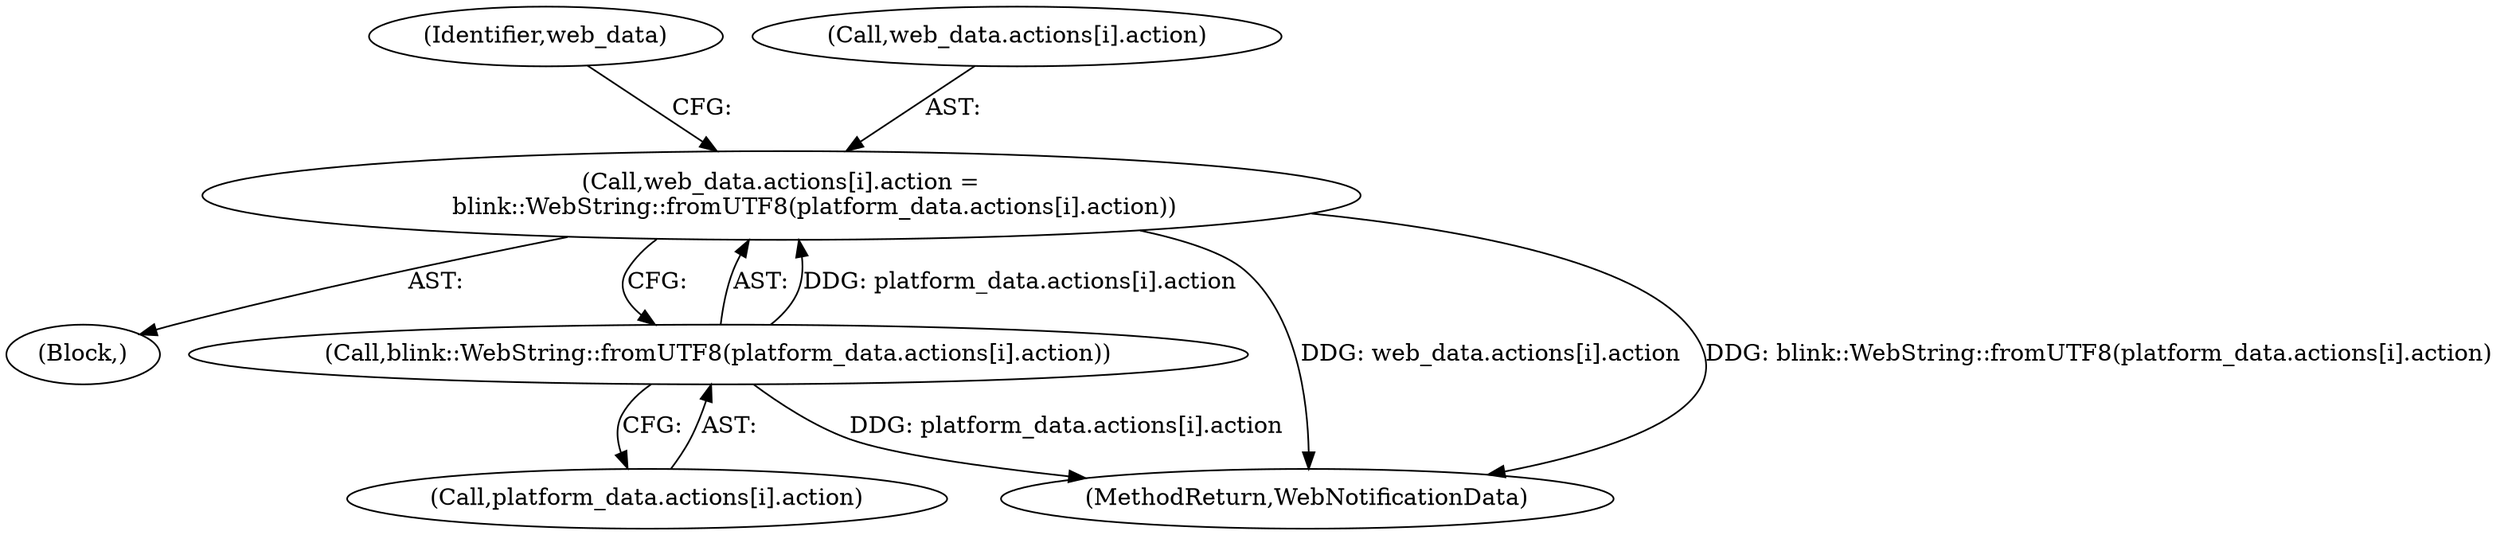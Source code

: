 digraph "0_Chrome_4a3e17c874bc4c4c90e5b0f8ec568520964695d4_2@array" {
"1000220" [label="(Call,web_data.actions[i].action =\n         blink::WebString::fromUTF8(platform_data.actions[i].action))"];
"1000228" [label="(Call,blink::WebString::fromUTF8(platform_data.actions[i].action))"];
"1000220" [label="(Call,web_data.actions[i].action =\n         blink::WebString::fromUTF8(platform_data.actions[i].action))"];
"1000240" [label="(Identifier,web_data)"];
"1000219" [label="(Block,)"];
"1000221" [label="(Call,web_data.actions[i].action)"];
"1000269" [label="(MethodReturn,WebNotificationData)"];
"1000229" [label="(Call,platform_data.actions[i].action)"];
"1000228" [label="(Call,blink::WebString::fromUTF8(platform_data.actions[i].action))"];
"1000220" -> "1000219"  [label="AST: "];
"1000220" -> "1000228"  [label="CFG: "];
"1000221" -> "1000220"  [label="AST: "];
"1000228" -> "1000220"  [label="AST: "];
"1000240" -> "1000220"  [label="CFG: "];
"1000220" -> "1000269"  [label="DDG: web_data.actions[i].action"];
"1000220" -> "1000269"  [label="DDG: blink::WebString::fromUTF8(platform_data.actions[i].action)"];
"1000228" -> "1000220"  [label="DDG: platform_data.actions[i].action"];
"1000228" -> "1000229"  [label="CFG: "];
"1000229" -> "1000228"  [label="AST: "];
"1000228" -> "1000269"  [label="DDG: platform_data.actions[i].action"];
}
